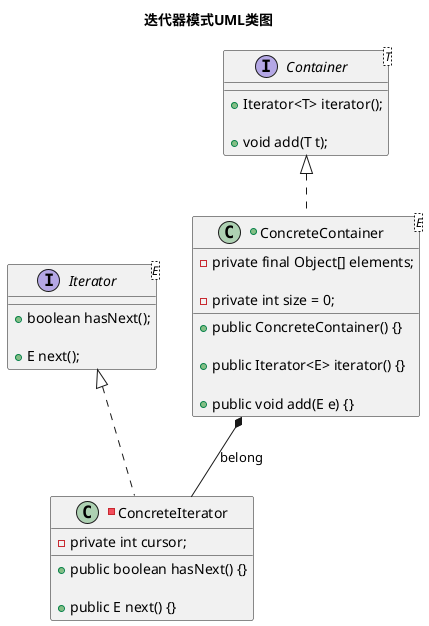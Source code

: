 @startuml

Title "迭代器模式UML类图"

interface Iterator<E>
interface Container<T>

Iterator <|.. ConcreteIterator
Container <|.. ConcreteContainer
ConcreteContainer *-- ConcreteIterator : belong

interface Iterator<E> {

    +boolean hasNext();

    +E next();
}

interface Container<T> {

    +Iterator<T> iterator();

    +void add(T t);
}


+class ConcreteContainer<E> {

    -private final Object[] elements;

    -private int size = 0;

    +public ConcreteContainer() {}

    +public Iterator<E> iterator() {}

    +public void add(E e) {}


}

-class ConcreteIterator {

    -private int cursor;

    +public boolean hasNext() {}

    +public E next() {}
}


@enduml